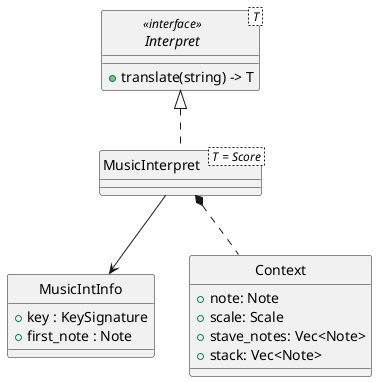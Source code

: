 @startuml

' !include theme.puml
hide circle

interface Interpret< T > << interface >> {
    + translate(string) -> T
}

class MusicInterpret< T = Score > implements Interpret

class MusicIntInfo {
    + key : KeySignature
    + first_note : Note
}

class Context {
    + note: Note
    + scale: Scale
    + stave_notes: Vec<Note>
    + stack: Vec<Note>
}

MusicInterpret -down-> MusicIntInfo
MusicInterpret *.down. Context

@enduml
